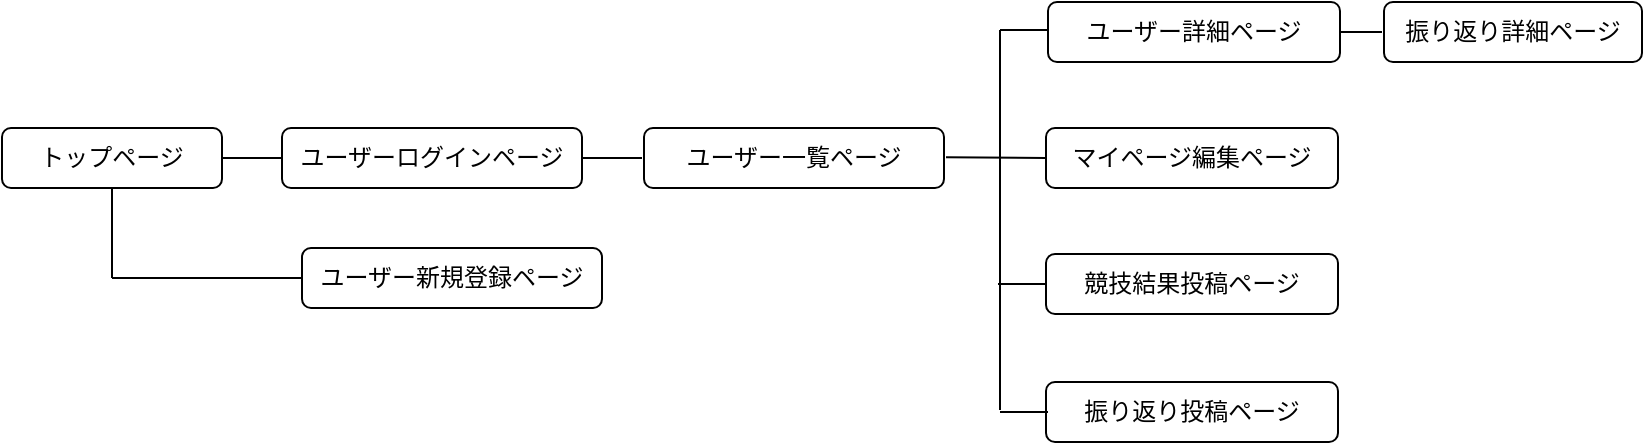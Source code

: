 <mxfile>
    <diagram id="DImVvSH6HdH87o9Md3i5" name="ページ1">
        <mxGraphModel dx="1440" dy="667" grid="1" gridSize="10" guides="1" tooltips="1" connect="1" arrows="1" fold="1" page="1" pageScale="1" pageWidth="827" pageHeight="1169" math="0" shadow="0">
            <root>
                <mxCell id="0"/>
                <mxCell id="1" parent="0"/>
                <mxCell id="10" value="" style="edgeStyle=none;html=1;endArrow=none;endFill=0;" edge="1" parent="1" source="2">
                    <mxGeometry relative="1" as="geometry">
                        <mxPoint x="143" y="165" as="targetPoint"/>
                    </mxGeometry>
                </mxCell>
                <mxCell id="13" value="" style="edgeStyle=none;html=1;endArrow=none;endFill=0;endSize=6;startSize=6;exitX=0.5;exitY=1;exitDx=0;exitDy=0;" edge="1" parent="1" source="2">
                    <mxGeometry relative="1" as="geometry">
                        <mxPoint x="58" y="185" as="sourcePoint"/>
                        <mxPoint x="58" y="225" as="targetPoint"/>
                    </mxGeometry>
                </mxCell>
                <mxCell id="2" value="トップページ" style="rounded=1;whiteSpace=wrap;html=1;" vertex="1" parent="1">
                    <mxGeometry x="3" y="150" width="110" height="30" as="geometry"/>
                </mxCell>
                <mxCell id="11" value="" style="edgeStyle=none;html=1;endArrow=none;endFill=0;" edge="1" parent="1" source="3">
                    <mxGeometry relative="1" as="geometry">
                        <mxPoint x="323" y="165" as="targetPoint"/>
                    </mxGeometry>
                </mxCell>
                <mxCell id="3" value="ユーザーログインページ" style="rounded=1;whiteSpace=wrap;html=1;" vertex="1" parent="1">
                    <mxGeometry x="143" y="150" width="150" height="30" as="geometry"/>
                </mxCell>
                <mxCell id="14" style="edgeStyle=none;html=1;endArrow=none;endFill=0;exitX=0;exitY=0.5;exitDx=0;exitDy=0;" edge="1" parent="1" source="4">
                    <mxGeometry relative="1" as="geometry">
                        <mxPoint x="58" y="225" as="targetPoint"/>
                        <mxPoint x="148" y="225" as="sourcePoint"/>
                        <Array as="points">
                            <mxPoint x="88" y="225"/>
                        </Array>
                    </mxGeometry>
                </mxCell>
                <mxCell id="4" value="ユーザー新規登録ページ" style="rounded=1;whiteSpace=wrap;html=1;" vertex="1" parent="1">
                    <mxGeometry x="153" y="210" width="150" height="30" as="geometry"/>
                </mxCell>
                <mxCell id="5" value="ユーザー一覧ページ" style="rounded=1;whiteSpace=wrap;html=1;" vertex="1" parent="1">
                    <mxGeometry x="324" y="150" width="150" height="30" as="geometry"/>
                </mxCell>
                <mxCell id="8" value="マイページ編集ページ" style="rounded=1;whiteSpace=wrap;html=1;" vertex="1" parent="1">
                    <mxGeometry x="525" y="150" width="146" height="30" as="geometry"/>
                </mxCell>
                <mxCell id="20" value="" style="endArrow=none;html=1;strokeColor=default;entryX=0;entryY=0.5;entryDx=0;entryDy=0;" edge="1" parent="1" target="8">
                    <mxGeometry width="50" height="50" relative="1" as="geometry">
                        <mxPoint x="475" y="164.63" as="sourcePoint"/>
                        <mxPoint x="515" y="164.63" as="targetPoint"/>
                    </mxGeometry>
                </mxCell>
                <mxCell id="23" value="" style="endArrow=none;html=1;rounded=0;strokeColor=default;startSize=6;endSize=6;" edge="1" parent="1">
                    <mxGeometry relative="1" as="geometry">
                        <mxPoint x="502" y="291" as="sourcePoint"/>
                        <mxPoint x="502" y="101" as="targetPoint"/>
                    </mxGeometry>
                </mxCell>
                <mxCell id="24" value="" style="endArrow=none;html=1;rounded=0;strokeColor=default;startSize=6;endSize=6;" edge="1" parent="1">
                    <mxGeometry relative="1" as="geometry">
                        <mxPoint x="502" y="101" as="sourcePoint"/>
                        <mxPoint x="526" y="101" as="targetPoint"/>
                    </mxGeometry>
                </mxCell>
                <mxCell id="25" value="" style="endArrow=none;html=1;rounded=0;strokeColor=default;startSize=6;endSize=6;" edge="1" parent="1">
                    <mxGeometry relative="1" as="geometry">
                        <mxPoint x="501" y="228" as="sourcePoint"/>
                        <mxPoint x="525" y="228" as="targetPoint"/>
                    </mxGeometry>
                </mxCell>
                <mxCell id="33" value="" style="edgeStyle=none;html=1;strokeColor=default;endArrow=none;endFill=0;startSize=6;endSize=6;" edge="1" parent="1" source="26">
                    <mxGeometry relative="1" as="geometry">
                        <mxPoint x="693" y="102" as="targetPoint"/>
                    </mxGeometry>
                </mxCell>
                <mxCell id="26" value="ユーザー詳細ページ" style="rounded=1;whiteSpace=wrap;html=1;" vertex="1" parent="1">
                    <mxGeometry x="526" y="87" width="146" height="30" as="geometry"/>
                </mxCell>
                <mxCell id="27" value="競技結果投稿ページ" style="rounded=1;whiteSpace=wrap;html=1;" vertex="1" parent="1">
                    <mxGeometry x="525" y="213" width="146" height="30" as="geometry"/>
                </mxCell>
                <mxCell id="29" value="振り返り投稿ページ" style="rounded=1;whiteSpace=wrap;html=1;" vertex="1" parent="1">
                    <mxGeometry x="525" y="277" width="146" height="30" as="geometry"/>
                </mxCell>
                <mxCell id="31" value="" style="endArrow=none;html=1;rounded=0;strokeColor=default;startSize=6;endSize=6;" edge="1" parent="1">
                    <mxGeometry relative="1" as="geometry">
                        <mxPoint x="502" y="292" as="sourcePoint"/>
                        <mxPoint x="526" y="292" as="targetPoint"/>
                    </mxGeometry>
                </mxCell>
                <mxCell id="32" value="振り返り詳細ページ" style="rounded=1;whiteSpace=wrap;html=1;" vertex="1" parent="1">
                    <mxGeometry x="694" y="87" width="129" height="30" as="geometry"/>
                </mxCell>
            </root>
        </mxGraphModel>
    </diagram>
</mxfile>